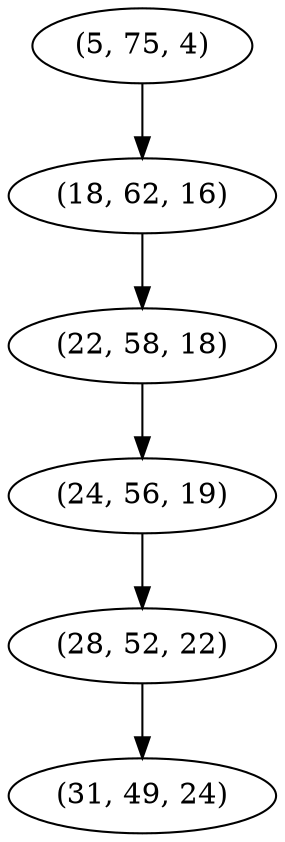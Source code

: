 digraph tree {
    "(5, 75, 4)";
    "(18, 62, 16)";
    "(22, 58, 18)";
    "(24, 56, 19)";
    "(28, 52, 22)";
    "(31, 49, 24)";
    "(5, 75, 4)" -> "(18, 62, 16)";
    "(18, 62, 16)" -> "(22, 58, 18)";
    "(22, 58, 18)" -> "(24, 56, 19)";
    "(24, 56, 19)" -> "(28, 52, 22)";
    "(28, 52, 22)" -> "(31, 49, 24)";
}
